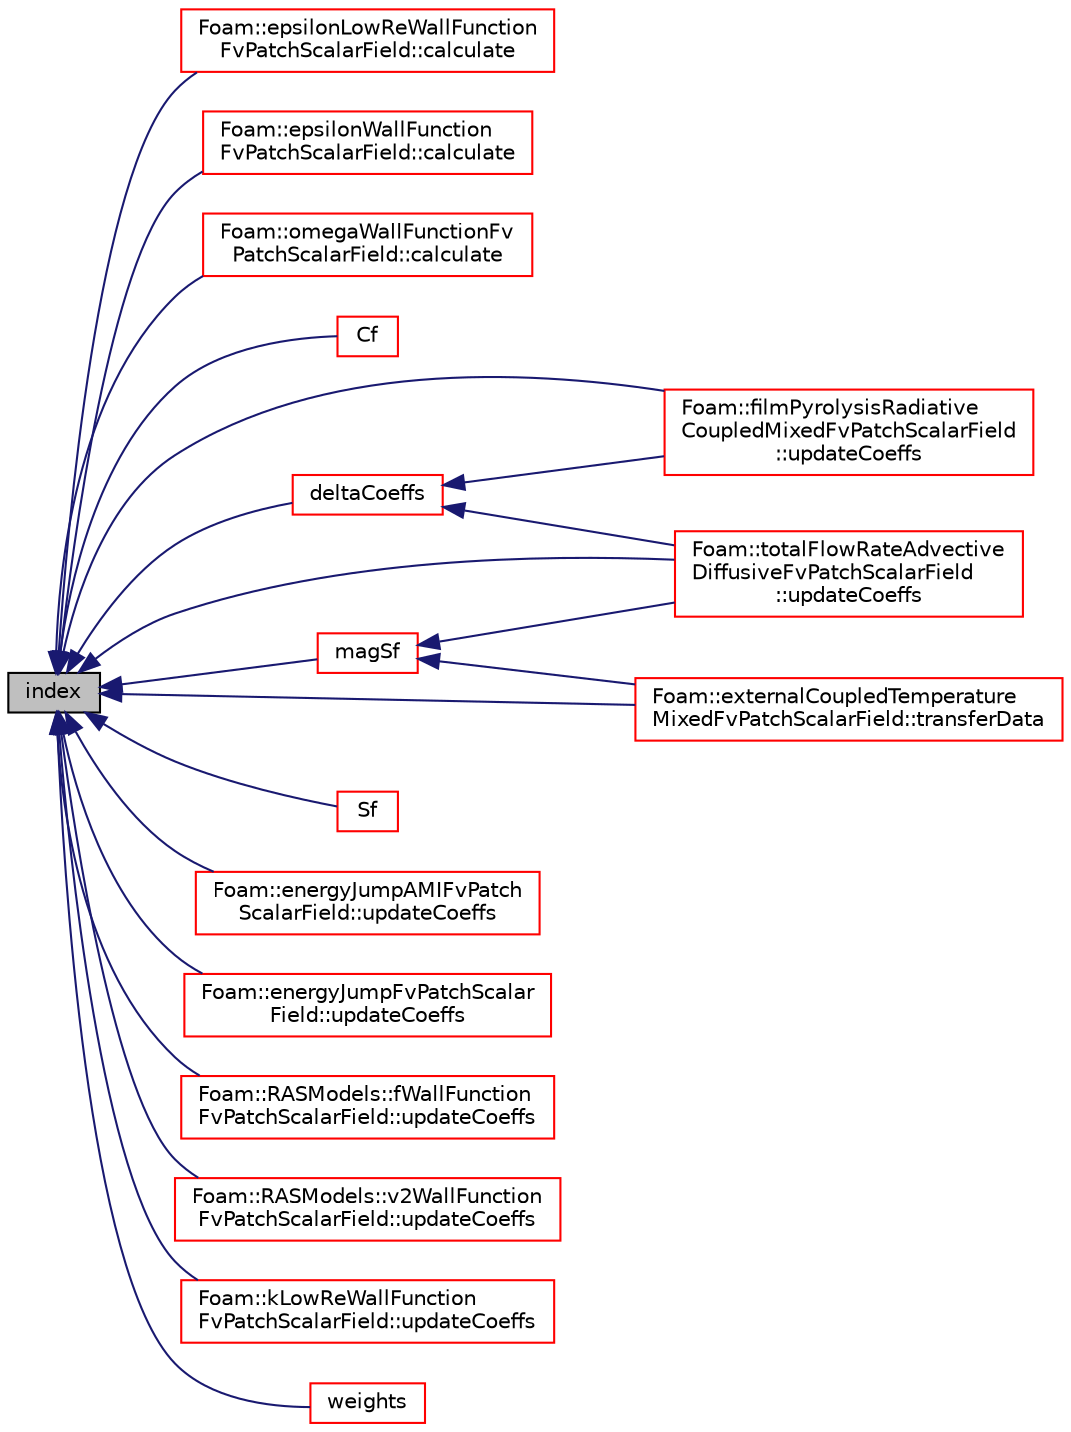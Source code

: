 digraph "index"
{
  bgcolor="transparent";
  edge [fontname="Helvetica",fontsize="10",labelfontname="Helvetica",labelfontsize="10"];
  node [fontname="Helvetica",fontsize="10",shape=record];
  rankdir="LR";
  Node1 [label="index",height=0.2,width=0.4,color="black", fillcolor="grey75", style="filled", fontcolor="black"];
  Node1 -> Node2 [dir="back",color="midnightblue",fontsize="10",style="solid",fontname="Helvetica"];
  Node2 [label="Foam::epsilonLowReWallFunction\lFvPatchScalarField::calculate",height=0.2,width=0.4,color="red",URL="$a00672.html#a9b10d949afa36a0fe772c66e94719865",tooltip="Calculate the epsilon and G. "];
  Node1 -> Node3 [dir="back",color="midnightblue",fontsize="10",style="solid",fontname="Helvetica"];
  Node3 [label="Foam::epsilonWallFunction\lFvPatchScalarField::calculate",height=0.2,width=0.4,color="red",URL="$a00673.html#a9b10d949afa36a0fe772c66e94719865",tooltip="Calculate the epsilon and G. "];
  Node1 -> Node4 [dir="back",color="midnightblue",fontsize="10",style="solid",fontname="Helvetica"];
  Node4 [label="Foam::omegaWallFunctionFv\lPatchScalarField::calculate",height=0.2,width=0.4,color="red",URL="$a01753.html#a198ab1edcd6a58e1f422febaac58dacc",tooltip="Calculate the omega and G. "];
  Node1 -> Node5 [dir="back",color="midnightblue",fontsize="10",style="solid",fontname="Helvetica"];
  Node5 [label="Cf",height=0.2,width=0.4,color="red",URL="$a00902.html#aae490bbff628cade44818839b3fe93bf",tooltip="Return face centres. "];
  Node1 -> Node6 [dir="back",color="midnightblue",fontsize="10",style="solid",fontname="Helvetica"];
  Node6 [label="deltaCoeffs",height=0.2,width=0.4,color="red",URL="$a00902.html#a68566c15658234b1c4c972ff9bfcee26",tooltip="Return the face - cell distance coeffient. "];
  Node6 -> Node7 [dir="back",color="midnightblue",fontsize="10",style="solid",fontname="Helvetica"];
  Node7 [label="Foam::filmPyrolysisRadiative\lCoupledMixedFvPatchScalarField\l::updateCoeffs",height=0.2,width=0.4,color="red",URL="$a00796.html#a7e24eafac629d3733181cd942d4c902f",tooltip="Update the coefficients associated with the patch field. "];
  Node6 -> Node8 [dir="back",color="midnightblue",fontsize="10",style="solid",fontname="Helvetica"];
  Node8 [label="Foam::totalFlowRateAdvective\lDiffusiveFvPatchScalarField\l::updateCoeffs",height=0.2,width=0.4,color="red",URL="$a02733.html#a7e24eafac629d3733181cd942d4c902f",tooltip="Update the coefficients associated with the patch field. "];
  Node1 -> Node9 [dir="back",color="midnightblue",fontsize="10",style="solid",fontname="Helvetica"];
  Node9 [label="magSf",height=0.2,width=0.4,color="red",URL="$a00902.html#af3911113e534bb184d697a9add80c55c",tooltip="Return face area magnitudes. "];
  Node9 -> Node10 [dir="back",color="midnightblue",fontsize="10",style="solid",fontname="Helvetica"];
  Node10 [label="Foam::externalCoupledTemperature\lMixedFvPatchScalarField::transferData",height=0.2,width=0.4,color="red",URL="$a00718.html#a0b1b3cb36932ce3499b0f68b6172d183",tooltip="Transfer data for external source. "];
  Node9 -> Node8 [dir="back",color="midnightblue",fontsize="10",style="solid",fontname="Helvetica"];
  Node1 -> Node11 [dir="back",color="midnightblue",fontsize="10",style="solid",fontname="Helvetica"];
  Node11 [label="Sf",height=0.2,width=0.4,color="red",URL="$a00902.html#a3113bc602401d965fc6f373b993f0690",tooltip="Return face area vectors. "];
  Node1 -> Node10 [dir="back",color="midnightblue",fontsize="10",style="solid",fontname="Helvetica"];
  Node1 -> Node12 [dir="back",color="midnightblue",fontsize="10",style="solid",fontname="Helvetica"];
  Node12 [label="Foam::energyJumpAMIFvPatch\lScalarField::updateCoeffs",height=0.2,width=0.4,color="red",URL="$a00644.html#a7e24eafac629d3733181cd942d4c902f",tooltip="Update the coefficients. "];
  Node1 -> Node13 [dir="back",color="midnightblue",fontsize="10",style="solid",fontname="Helvetica"];
  Node13 [label="Foam::energyJumpFvPatchScalar\lField::updateCoeffs",height=0.2,width=0.4,color="red",URL="$a00645.html#a7e24eafac629d3733181cd942d4c902f",tooltip="Update the coefficients. "];
  Node1 -> Node8 [dir="back",color="midnightblue",fontsize="10",style="solid",fontname="Helvetica"];
  Node1 -> Node14 [dir="back",color="midnightblue",fontsize="10",style="solid",fontname="Helvetica"];
  Node14 [label="Foam::RASModels::fWallFunction\lFvPatchScalarField::updateCoeffs",height=0.2,width=0.4,color="red",URL="$a00912.html#a7e24eafac629d3733181cd942d4c902f",tooltip="Update the coefficients associated with the patch field. "];
  Node1 -> Node15 [dir="back",color="midnightblue",fontsize="10",style="solid",fontname="Helvetica"];
  Node15 [label="Foam::RASModels::v2WallFunction\lFvPatchScalarField::updateCoeffs",height=0.2,width=0.4,color="red",URL="$a02892.html#a7e24eafac629d3733181cd942d4c902f",tooltip="Update the coefficients associated with the patch field. "];
  Node1 -> Node16 [dir="back",color="midnightblue",fontsize="10",style="solid",fontname="Helvetica"];
  Node16 [label="Foam::kLowReWallFunction\lFvPatchScalarField::updateCoeffs",height=0.2,width=0.4,color="red",URL="$a01270.html#a7e24eafac629d3733181cd942d4c902f",tooltip="Update the coefficients associated with the patch field. "];
  Node1 -> Node7 [dir="back",color="midnightblue",fontsize="10",style="solid",fontname="Helvetica"];
  Node1 -> Node17 [dir="back",color="midnightblue",fontsize="10",style="solid",fontname="Helvetica"];
  Node17 [label="weights",height=0.2,width=0.4,color="red",URL="$a00902.html#ad4c3367f0165da9306aa5c0f232a78bd",tooltip="Return patch weighting factors. "];
}
